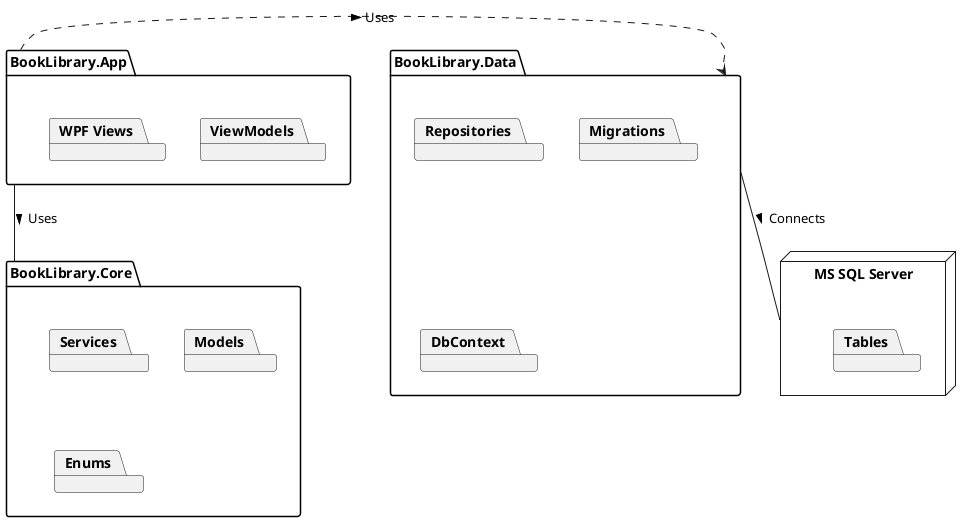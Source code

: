 ﻿@startuml
package "BookLibrary.App" {
  package "ViewModels"
  package "WPF Views"
}

package "BookLibrary.Core" {
  package "Services"
  package "Models"
  package "Enums"
}

package "BookLibrary.Data" {
  package "Repositories"
  package "Migrations"
  package "DbContext"
}

node "MS SQL Server" {
  package "Tables"
}

"BookLibrary.App" -- "BookLibrary.Core" : Uses >
"BookLibrary.App" .> "BookLibrary.Data" : Uses >
"BookLibrary.Data" -- "MS SQL Server" : Connects >
@enduml